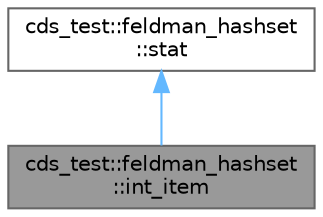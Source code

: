 digraph "cds_test::feldman_hashset::int_item"
{
 // LATEX_PDF_SIZE
  bgcolor="transparent";
  edge [fontname=Helvetica,fontsize=10,labelfontname=Helvetica,labelfontsize=10];
  node [fontname=Helvetica,fontsize=10,shape=box,height=0.2,width=0.4];
  Node1 [id="Node000001",label="cds_test::feldman_hashset\l::int_item",height=0.2,width=0.4,color="gray40", fillcolor="grey60", style="filled", fontcolor="black",tooltip=" "];
  Node2 -> Node1 [id="edge1_Node000001_Node000002",dir="back",color="steelblue1",style="solid",tooltip=" "];
  Node2 [id="Node000002",label="cds_test::feldman_hashset\l::stat",height=0.2,width=0.4,color="gray40", fillcolor="white", style="filled",URL="$structcds__test_1_1feldman__hashset_1_1stat.html",tooltip=" "];
}
